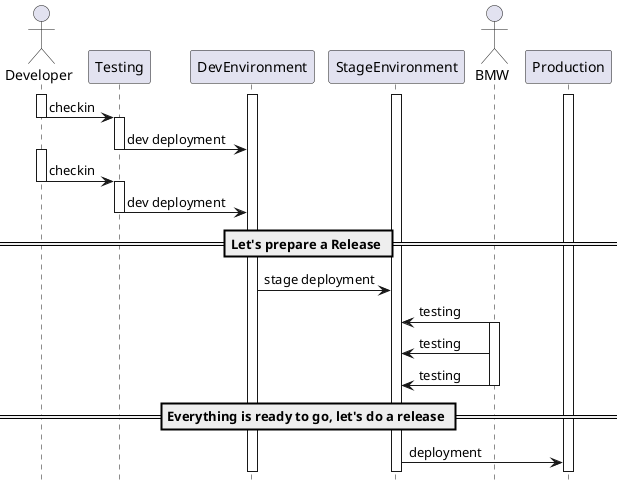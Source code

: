 @startuml
hide footbox

actor Developer
participant Testing
activate Developer
activate DevEnvironment
activate StageEnvironment
actor BMW
activate Production
Developer->Testing : checkin
deactivate Developer
activate Testing
Testing->DevEnvironment : dev deployment
deactivate Testing
activate Developer
Developer->Testing : checkin
deactivate Developer
activate Testing
Testing->DevEnvironment : dev deployment
deactivate Testing
== Let's prepare a Release ==
DevEnvironment->StageEnvironment : stage deployment
BMW -> StageEnvironment : testing
activate BMW
BMW -> StageEnvironment : testing
BMW -> StageEnvironment : testing
deactivate BMW
== Everything is ready to go, let's do a release ==
StageEnvironment->Production : deployment
@enduml

